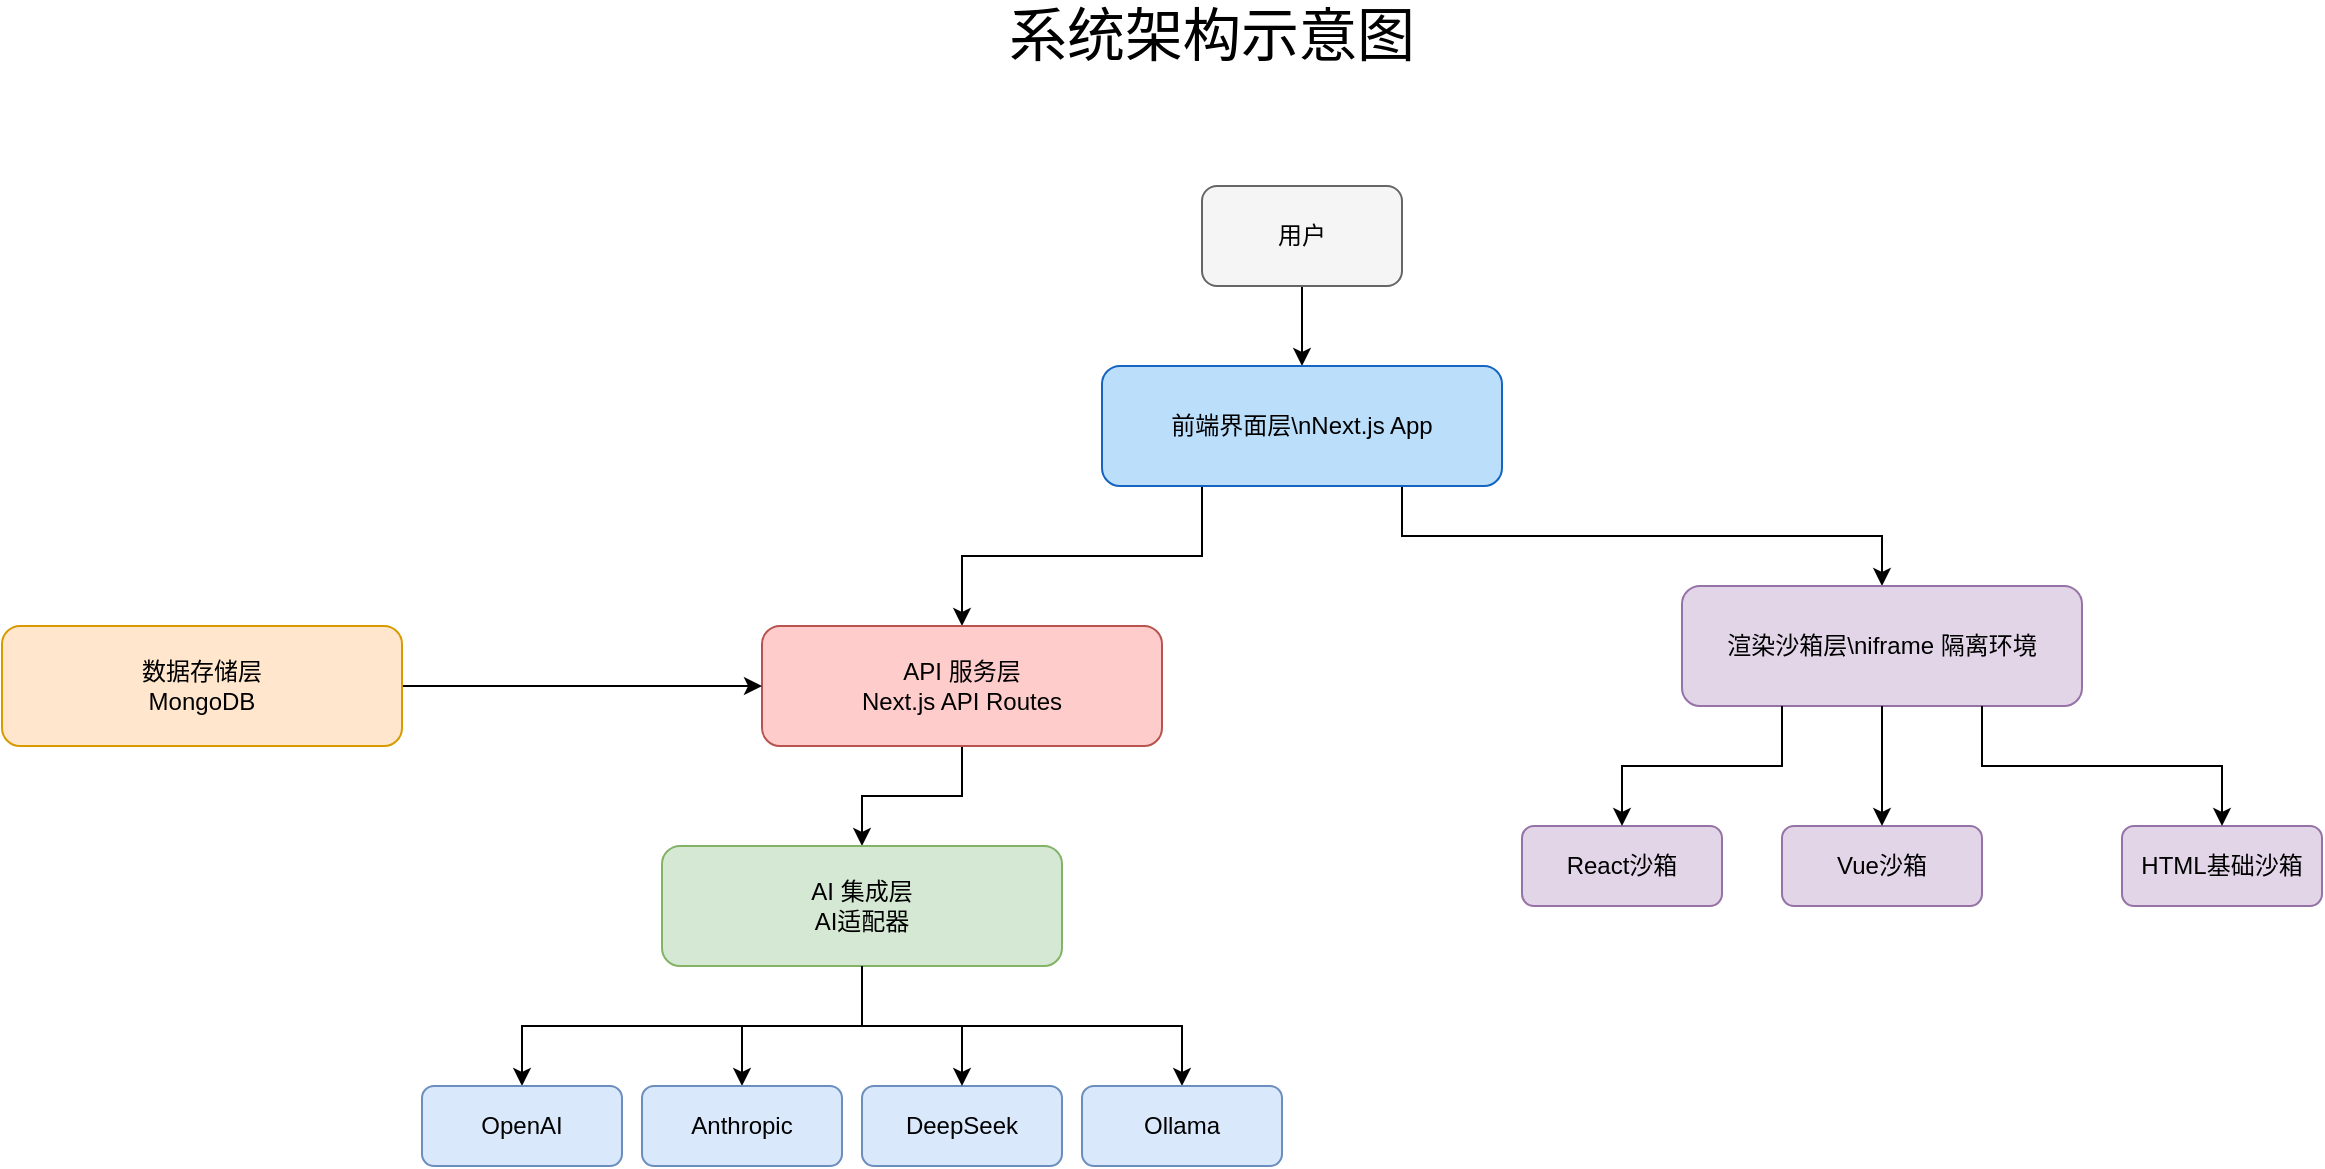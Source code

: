 <mxfile version="27.0.5">
  <diagram name="Page-1" id="5A_fqz1k9JqLfgG7WrEQ">
    <mxGraphModel dx="2066" dy="743" grid="1" gridSize="10" guides="1" tooltips="1" connect="1" arrows="1" fold="1" page="1" pageScale="1" pageWidth="1200" pageHeight="1920" math="0" shadow="0">
      <root>
        <mxCell id="0" />
        <mxCell id="1" parent="0" />
        <mxCell id="KiAM-gvSC0PyCgFIn8Pu-32" style="edgeStyle=orthogonalEdgeStyle;rounded=0;orthogonalLoop=1;jettySize=auto;html=1;exitX=0.5;exitY=1;exitDx=0;exitDy=0;entryX=0.5;entryY=0;entryDx=0;entryDy=0;" edge="1" parent="1" source="KiAM-gvSC0PyCgFIn8Pu-1" target="KiAM-gvSC0PyCgFIn8Pu-2">
          <mxGeometry relative="1" as="geometry" />
        </mxCell>
        <mxCell id="KiAM-gvSC0PyCgFIn8Pu-1" value="用户" style="rounded=1;whiteSpace=wrap;html=1;fillColor=#f5f5f5;strokeColor=#666666;" vertex="1" parent="1">
          <mxGeometry x="620" y="140" width="100" height="50" as="geometry" />
        </mxCell>
        <mxCell id="KiAM-gvSC0PyCgFIn8Pu-33" style="edgeStyle=orthogonalEdgeStyle;rounded=0;orthogonalLoop=1;jettySize=auto;html=1;exitX=0.25;exitY=1;exitDx=0;exitDy=0;entryX=0.5;entryY=0;entryDx=0;entryDy=0;" edge="1" parent="1" source="KiAM-gvSC0PyCgFIn8Pu-2" target="KiAM-gvSC0PyCgFIn8Pu-4">
          <mxGeometry relative="1" as="geometry" />
        </mxCell>
        <mxCell id="KiAM-gvSC0PyCgFIn8Pu-34" style="edgeStyle=orthogonalEdgeStyle;rounded=0;orthogonalLoop=1;jettySize=auto;html=1;exitX=0.75;exitY=1;exitDx=0;exitDy=0;entryX=0.5;entryY=0;entryDx=0;entryDy=0;" edge="1" parent="1" source="KiAM-gvSC0PyCgFIn8Pu-2" target="KiAM-gvSC0PyCgFIn8Pu-5">
          <mxGeometry relative="1" as="geometry" />
        </mxCell>
        <mxCell id="KiAM-gvSC0PyCgFIn8Pu-2" value="前端界面层\nNext.js App" style="rounded=1;whiteSpace=wrap;html=1;fillColor=#bbdefb;strokeColor=#1565c0;" vertex="1" parent="1">
          <mxGeometry x="570" y="230" width="200" height="60" as="geometry" />
        </mxCell>
        <mxCell id="KiAM-gvSC0PyCgFIn8Pu-35" style="edgeStyle=orthogonalEdgeStyle;rounded=0;orthogonalLoop=1;jettySize=auto;html=1;exitX=0.5;exitY=1;exitDx=0;exitDy=0;entryX=0.5;entryY=0;entryDx=0;entryDy=0;" edge="1" parent="1" source="KiAM-gvSC0PyCgFIn8Pu-4" target="KiAM-gvSC0PyCgFIn8Pu-8">
          <mxGeometry relative="1" as="geometry" />
        </mxCell>
        <mxCell id="KiAM-gvSC0PyCgFIn8Pu-4" value="API 服务层&lt;div&gt;Next.js API Routes&lt;/div&gt;" style="rounded=1;whiteSpace=wrap;html=1;fillColor=#ffcccc;strokeColor=#b85450;" vertex="1" parent="1">
          <mxGeometry x="400" y="360" width="200" height="60" as="geometry" />
        </mxCell>
        <mxCell id="KiAM-gvSC0PyCgFIn8Pu-5" value="渲染沙箱层\niframe 隔离环境" style="rounded=1;whiteSpace=wrap;html=1;fillColor=#e1d5e7;strokeColor=#9673a6;" vertex="1" parent="1">
          <mxGeometry x="860" y="340" width="200" height="60" as="geometry" />
        </mxCell>
        <mxCell id="KiAM-gvSC0PyCgFIn8Pu-28" style="edgeStyle=orthogonalEdgeStyle;rounded=0;orthogonalLoop=1;jettySize=auto;html=1;exitX=0.5;exitY=1;exitDx=0;exitDy=0;entryX=0.5;entryY=0;entryDx=0;entryDy=0;" edge="1" parent="1" source="KiAM-gvSC0PyCgFIn8Pu-8" target="KiAM-gvSC0PyCgFIn8Pu-12">
          <mxGeometry relative="1" as="geometry" />
        </mxCell>
        <mxCell id="KiAM-gvSC0PyCgFIn8Pu-29" style="edgeStyle=orthogonalEdgeStyle;rounded=0;orthogonalLoop=1;jettySize=auto;html=1;exitX=0.5;exitY=1;exitDx=0;exitDy=0;entryX=0.5;entryY=0;entryDx=0;entryDy=0;" edge="1" parent="1" source="KiAM-gvSC0PyCgFIn8Pu-8" target="KiAM-gvSC0PyCgFIn8Pu-15">
          <mxGeometry relative="1" as="geometry" />
        </mxCell>
        <mxCell id="KiAM-gvSC0PyCgFIn8Pu-30" style="edgeStyle=orthogonalEdgeStyle;rounded=0;orthogonalLoop=1;jettySize=auto;html=1;exitX=0.5;exitY=1;exitDx=0;exitDy=0;entryX=0.5;entryY=0;entryDx=0;entryDy=0;" edge="1" parent="1" source="KiAM-gvSC0PyCgFIn8Pu-8" target="KiAM-gvSC0PyCgFIn8Pu-13">
          <mxGeometry relative="1" as="geometry" />
        </mxCell>
        <mxCell id="KiAM-gvSC0PyCgFIn8Pu-8" value="AI 集成层&lt;div&gt;AI适配器&lt;/div&gt;" style="rounded=1;whiteSpace=wrap;html=1;fillColor=#d5e8d4;strokeColor=#82b366;" vertex="1" parent="1">
          <mxGeometry x="350" y="470" width="200" height="60" as="geometry" />
        </mxCell>
        <mxCell id="KiAM-gvSC0PyCgFIn8Pu-27" style="edgeStyle=orthogonalEdgeStyle;rounded=0;orthogonalLoop=1;jettySize=auto;html=1;exitX=1;exitY=0.5;exitDx=0;exitDy=0;" edge="1" parent="1" source="KiAM-gvSC0PyCgFIn8Pu-9" target="KiAM-gvSC0PyCgFIn8Pu-4">
          <mxGeometry relative="1" as="geometry" />
        </mxCell>
        <mxCell id="KiAM-gvSC0PyCgFIn8Pu-9" value="数据存储层&lt;div&gt;MongoDB&lt;/div&gt;" style="rounded=1;whiteSpace=wrap;html=1;fillColor=#ffe6cc;strokeColor=#d79b00;" vertex="1" parent="1">
          <mxGeometry x="20" y="360" width="200" height="60" as="geometry" />
        </mxCell>
        <mxCell id="KiAM-gvSC0PyCgFIn8Pu-12" value="OpenAI" style="rounded=1;whiteSpace=wrap;html=1;fillColor=#dae8fc;strokeColor=#6c8ebf;" vertex="1" parent="1">
          <mxGeometry x="230" y="590" width="100" height="40" as="geometry" />
        </mxCell>
        <mxCell id="KiAM-gvSC0PyCgFIn8Pu-13" value="Anthropic" style="rounded=1;whiteSpace=wrap;html=1;fillColor=#dae8fc;strokeColor=#6c8ebf;" vertex="1" parent="1">
          <mxGeometry x="340" y="590" width="100" height="40" as="geometry" />
        </mxCell>
        <mxCell id="KiAM-gvSC0PyCgFIn8Pu-14" value="DeepSeek" style="rounded=1;whiteSpace=wrap;html=1;fillColor=#dae8fc;strokeColor=#6c8ebf;" vertex="1" parent="1">
          <mxGeometry x="450" y="590" width="100" height="40" as="geometry" />
        </mxCell>
        <mxCell id="KiAM-gvSC0PyCgFIn8Pu-15" value="Ollama" style="rounded=1;whiteSpace=wrap;html=1;fillColor=#dae8fc;strokeColor=#6c8ebf;" vertex="1" parent="1">
          <mxGeometry x="560" y="590" width="100" height="40" as="geometry" />
        </mxCell>
        <mxCell id="KiAM-gvSC0PyCgFIn8Pu-18" value="" style="edgeStyle=orthogonalEdgeStyle;rounded=0;orthogonalLoop=1;jettySize=auto;html=1;exitX=0.5;exitY=1;exitDx=0;exitDy=0;entryX=0.5;entryY=0;entryDx=0;entryDy=0;" edge="1" parent="1" source="KiAM-gvSC0PyCgFIn8Pu-8" target="KiAM-gvSC0PyCgFIn8Pu-14">
          <mxGeometry relative="1" as="geometry" />
        </mxCell>
        <mxCell id="KiAM-gvSC0PyCgFIn8Pu-21" value="React沙箱" style="rounded=1;whiteSpace=wrap;html=1;fillColor=#e1d5e7;strokeColor=#9673a6;" vertex="1" parent="1">
          <mxGeometry x="780" y="460" width="100" height="40" as="geometry" />
        </mxCell>
        <mxCell id="KiAM-gvSC0PyCgFIn8Pu-22" value="Vue沙箱" style="rounded=1;whiteSpace=wrap;html=1;fillColor=#e1d5e7;strokeColor=#9673a6;" vertex="1" parent="1">
          <mxGeometry x="910" y="460" width="100" height="40" as="geometry" />
        </mxCell>
        <mxCell id="KiAM-gvSC0PyCgFIn8Pu-23" value="HTML基础沙箱" style="rounded=1;whiteSpace=wrap;html=1;fillColor=#e1d5e7;strokeColor=#9673a6;" vertex="1" parent="1">
          <mxGeometry x="1080" y="460" width="100" height="40" as="geometry" />
        </mxCell>
        <mxCell id="KiAM-gvSC0PyCgFIn8Pu-24" value="" style="edgeStyle=orthogonalEdgeStyle;rounded=0;orthogonalLoop=1;jettySize=auto;html=1;exitX=0.25;exitY=1;exitDx=0;exitDy=0;entryX=0.5;entryY=0;entryDx=0;entryDy=0;" edge="1" parent="1" source="KiAM-gvSC0PyCgFIn8Pu-5" target="KiAM-gvSC0PyCgFIn8Pu-21">
          <mxGeometry relative="1" as="geometry" />
        </mxCell>
        <mxCell id="KiAM-gvSC0PyCgFIn8Pu-25" value="" style="edgeStyle=orthogonalEdgeStyle;rounded=0;orthogonalLoop=1;jettySize=auto;html=1;exitX=0.5;exitY=1;exitDx=0;exitDy=0;entryX=0.5;entryY=0;entryDx=0;entryDy=0;" edge="1" parent="1" source="KiAM-gvSC0PyCgFIn8Pu-5" target="KiAM-gvSC0PyCgFIn8Pu-22">
          <mxGeometry relative="1" as="geometry" />
        </mxCell>
        <mxCell id="KiAM-gvSC0PyCgFIn8Pu-26" value="" style="edgeStyle=orthogonalEdgeStyle;rounded=0;orthogonalLoop=1;jettySize=auto;html=1;exitX=0.75;exitY=1;exitDx=0;exitDy=0;entryX=0.5;entryY=0;entryDx=0;entryDy=0;" edge="1" parent="1" source="KiAM-gvSC0PyCgFIn8Pu-5" target="KiAM-gvSC0PyCgFIn8Pu-23">
          <mxGeometry relative="1" as="geometry" />
        </mxCell>
        <mxCell id="KiAM-gvSC0PyCgFIn8Pu-31" value="&lt;font style=&quot;font-size: 29px;&quot; face=&quot;Comic Sans MS&quot;&gt;系统架构示意图&lt;/font&gt;" style="text;html=1;align=center;verticalAlign=middle;whiteSpace=wrap;rounded=0;" vertex="1" parent="1">
          <mxGeometry x="440" y="50" width="370" height="30" as="geometry" />
        </mxCell>
      </root>
    </mxGraphModel>
  </diagram>
</mxfile>
